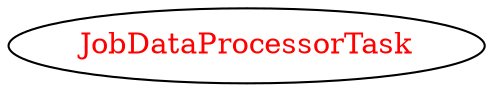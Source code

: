 digraph dependencyGraph {
 concentrate=true;
 ranksep="2.0";
 rankdir="LR"; 
 splines="ortho";
"JobDataProcessorTask" [fontcolor="red"];
}